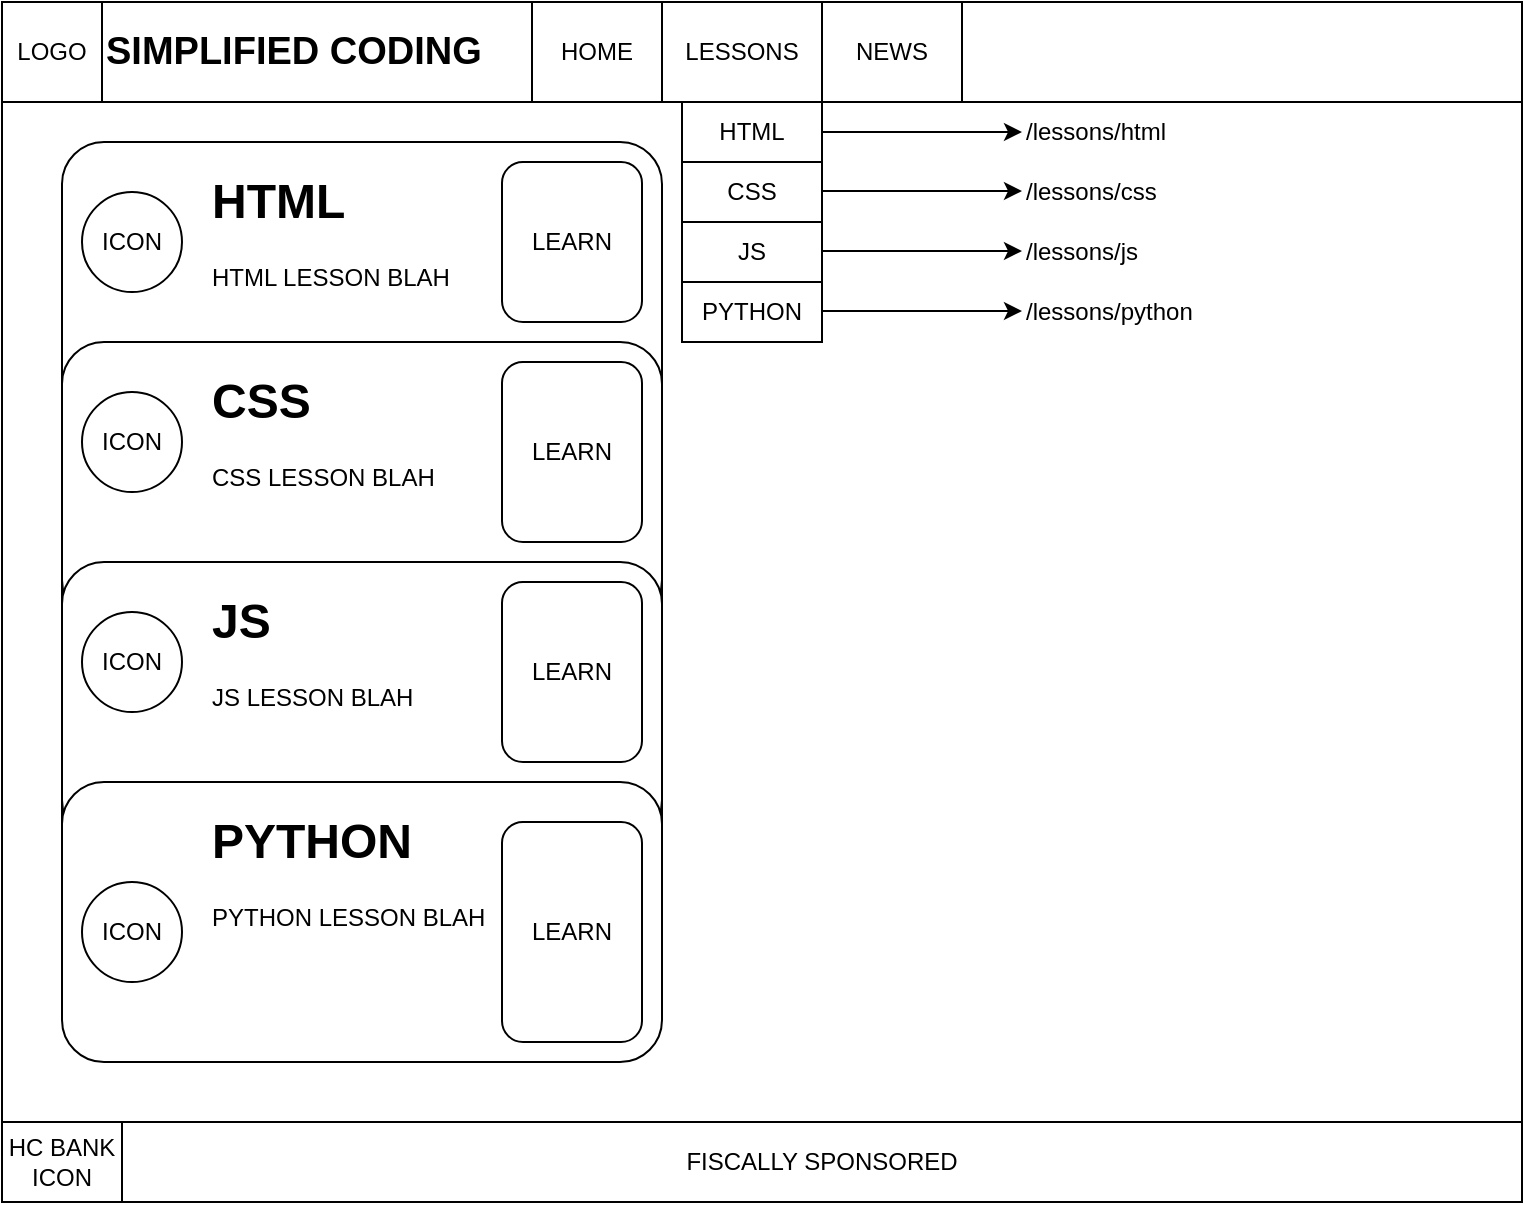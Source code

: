 <mxfile version="21.2.9" type="github" pages="2">
  <diagram name="HOME" id="puaBKDKW8mH3MfKYI-cp">
    <mxGraphModel dx="1434" dy="795" grid="1" gridSize="10" guides="1" tooltips="1" connect="1" arrows="1" fold="1" page="1" pageScale="1" pageWidth="850" pageHeight="1100" math="0" shadow="0">
      <root>
        <mxCell id="0" />
        <mxCell id="1" parent="0" />
        <mxCell id="UzJmvUB2Acbs64gVOzDV-1" value="" style="rounded=0;whiteSpace=wrap;html=1;" parent="1" vertex="1">
          <mxGeometry x="40" y="40" width="760" height="600" as="geometry" />
        </mxCell>
        <mxCell id="UzJmvUB2Acbs64gVOzDV-2" value="" style="rounded=0;whiteSpace=wrap;html=1;" parent="1" vertex="1">
          <mxGeometry x="40" y="40" width="760" height="50" as="geometry" />
        </mxCell>
        <mxCell id="UzJmvUB2Acbs64gVOzDV-3" value="LOGO" style="rounded=0;whiteSpace=wrap;html=1;" parent="1" vertex="1">
          <mxGeometry x="40" y="40" width="50" height="50" as="geometry" />
        </mxCell>
        <mxCell id="UzJmvUB2Acbs64gVOzDV-5" value="&lt;div style=&quot;font-size: 19px;&quot; align=&quot;left&quot;&gt;&lt;font style=&quot;font-size: 19px;&quot;&gt;&lt;b style=&quot;font-size: 19px;&quot;&gt;&lt;font style=&quot;font-size: 19px;&quot;&gt;SIMPLIFIED CODING&lt;/font&gt;&lt;/b&gt;&lt;/font&gt;&lt;br style=&quot;font-size: 19px;&quot;&gt;&lt;/div&gt;" style="text;html=1;strokeColor=none;fillColor=none;align=left;verticalAlign=middle;whiteSpace=wrap;rounded=0;fontFamily=Helvetica;fontSize=19;" parent="1" vertex="1">
          <mxGeometry x="90" y="40" width="190" height="50" as="geometry" />
        </mxCell>
        <mxCell id="UzJmvUB2Acbs64gVOzDV-6" value="HOME" style="rounded=0;whiteSpace=wrap;html=1;" parent="1" vertex="1">
          <mxGeometry x="305" y="40" width="65" height="50" as="geometry" />
        </mxCell>
        <mxCell id="UzJmvUB2Acbs64gVOzDV-7" value="&lt;div&gt;LESSONS&lt;/div&gt;" style="rounded=0;whiteSpace=wrap;html=1;" parent="1" vertex="1">
          <mxGeometry x="370" y="40" width="80" height="50" as="geometry" />
        </mxCell>
        <mxCell id="UzJmvUB2Acbs64gVOzDV-9" value="" style="rounded=0;whiteSpace=wrap;html=1;" parent="1" vertex="1">
          <mxGeometry x="40" y="600" width="760" height="40" as="geometry" />
        </mxCell>
        <mxCell id="RbTPaeWHita-Hw-64lMJ-1" value="HTML" style="rounded=0;whiteSpace=wrap;html=1;" parent="1" vertex="1">
          <mxGeometry x="380" y="90" width="70" height="30" as="geometry" />
        </mxCell>
        <mxCell id="RbTPaeWHita-Hw-64lMJ-2" value="CSS" style="rounded=0;whiteSpace=wrap;html=1;" parent="1" vertex="1">
          <mxGeometry x="380" y="120" width="70" height="30" as="geometry" />
        </mxCell>
        <mxCell id="RbTPaeWHita-Hw-64lMJ-4" value="PYTHON" style="rounded=0;whiteSpace=wrap;html=1;" parent="1" vertex="1">
          <mxGeometry x="380" y="180" width="70" height="30" as="geometry" />
        </mxCell>
        <mxCell id="RbTPaeWHita-Hw-64lMJ-5" value="JS" style="rounded=0;whiteSpace=wrap;html=1;" parent="1" vertex="1">
          <mxGeometry x="380" y="150" width="70" height="30" as="geometry" />
        </mxCell>
        <mxCell id="RbTPaeWHita-Hw-64lMJ-6" value="NEWS" style="rounded=0;whiteSpace=wrap;html=1;" parent="1" vertex="1">
          <mxGeometry x="450" y="40" width="70" height="50" as="geometry" />
        </mxCell>
        <mxCell id="RbTPaeWHita-Hw-64lMJ-7" value="/lessons/html" style="text;html=1;strokeColor=none;fillColor=none;align=left;verticalAlign=middle;whiteSpace=wrap;rounded=0;" parent="1" vertex="1">
          <mxGeometry x="550" y="90" width="100" height="30" as="geometry" />
        </mxCell>
        <mxCell id="RbTPaeWHita-Hw-64lMJ-8" value="/lessons/css" style="text;html=1;strokeColor=none;fillColor=none;align=left;verticalAlign=middle;whiteSpace=wrap;rounded=0;" parent="1" vertex="1">
          <mxGeometry x="550" y="120" width="100" height="30" as="geometry" />
        </mxCell>
        <mxCell id="RbTPaeWHita-Hw-64lMJ-9" value="/lessons/js" style="text;html=1;strokeColor=none;fillColor=none;align=left;verticalAlign=middle;whiteSpace=wrap;rounded=0;" parent="1" vertex="1">
          <mxGeometry x="550" y="150" width="100" height="30" as="geometry" />
        </mxCell>
        <mxCell id="RbTPaeWHita-Hw-64lMJ-10" value="/lessons/python" style="text;html=1;strokeColor=none;fillColor=none;align=left;verticalAlign=middle;whiteSpace=wrap;rounded=0;" parent="1" vertex="1">
          <mxGeometry x="550" y="180" width="100" height="30" as="geometry" />
        </mxCell>
        <mxCell id="RbTPaeWHita-Hw-64lMJ-11" value="" style="endArrow=classic;html=1;rounded=0;exitX=1;exitY=0.5;exitDx=0;exitDy=0;entryX=0;entryY=0.5;entryDx=0;entryDy=0;" parent="1" source="RbTPaeWHita-Hw-64lMJ-1" target="RbTPaeWHita-Hw-64lMJ-7" edge="1">
          <mxGeometry width="50" height="50" relative="1" as="geometry">
            <mxPoint x="420" y="330" as="sourcePoint" />
            <mxPoint x="470" y="280" as="targetPoint" />
          </mxGeometry>
        </mxCell>
        <mxCell id="RbTPaeWHita-Hw-64lMJ-12" value="" style="endArrow=classic;html=1;rounded=0;exitX=1;exitY=0.5;exitDx=0;exitDy=0;entryX=0;entryY=0.5;entryDx=0;entryDy=0;" parent="1" edge="1">
          <mxGeometry width="50" height="50" relative="1" as="geometry">
            <mxPoint x="450" y="134.5" as="sourcePoint" />
            <mxPoint x="550" y="134.5" as="targetPoint" />
          </mxGeometry>
        </mxCell>
        <mxCell id="RbTPaeWHita-Hw-64lMJ-13" value="" style="endArrow=classic;html=1;rounded=0;exitX=1;exitY=0.5;exitDx=0;exitDy=0;entryX=0;entryY=0.5;entryDx=0;entryDy=0;" parent="1" edge="1">
          <mxGeometry width="50" height="50" relative="1" as="geometry">
            <mxPoint x="450" y="164.5" as="sourcePoint" />
            <mxPoint x="550" y="164.5" as="targetPoint" />
          </mxGeometry>
        </mxCell>
        <mxCell id="RbTPaeWHita-Hw-64lMJ-14" value="" style="endArrow=classic;html=1;rounded=0;exitX=1;exitY=0.5;exitDx=0;exitDy=0;entryX=0;entryY=0.5;entryDx=0;entryDy=0;" parent="1" edge="1">
          <mxGeometry width="50" height="50" relative="1" as="geometry">
            <mxPoint x="450" y="194.5" as="sourcePoint" />
            <mxPoint x="550" y="194.5" as="targetPoint" />
          </mxGeometry>
        </mxCell>
        <mxCell id="RbTPaeWHita-Hw-64lMJ-30" value="HC BANK ICON" style="rounded=0;whiteSpace=wrap;html=1;" parent="1" vertex="1">
          <mxGeometry x="40" y="600" width="60" height="40" as="geometry" />
        </mxCell>
        <mxCell id="RbTPaeWHita-Hw-64lMJ-38" value="FISCALLY SPONSORED" style="rounded=0;whiteSpace=wrap;html=1;" parent="1" vertex="1">
          <mxGeometry x="100" y="600" width="700" height="40" as="geometry" />
        </mxCell>
        <mxCell id="RbTPaeWHita-Hw-64lMJ-39" value="" style="rounded=1;whiteSpace=wrap;html=1;" parent="1" vertex="1">
          <mxGeometry x="70" y="110" width="300" height="460" as="geometry" />
        </mxCell>
        <mxCell id="RbTPaeWHita-Hw-64lMJ-40" value="" style="rounded=1;whiteSpace=wrap;html=1;" parent="1" vertex="1">
          <mxGeometry x="70" y="110" width="300" height="140" as="geometry" />
        </mxCell>
        <mxCell id="RbTPaeWHita-Hw-64lMJ-41" value="" style="rounded=1;whiteSpace=wrap;html=1;" parent="1" vertex="1">
          <mxGeometry x="70" y="210" width="300" height="140" as="geometry" />
        </mxCell>
        <mxCell id="RbTPaeWHita-Hw-64lMJ-42" value="" style="rounded=1;whiteSpace=wrap;html=1;" parent="1" vertex="1">
          <mxGeometry x="70" y="320" width="300" height="140" as="geometry" />
        </mxCell>
        <mxCell id="RbTPaeWHita-Hw-64lMJ-43" value="" style="rounded=1;whiteSpace=wrap;html=1;" parent="1" vertex="1">
          <mxGeometry x="70" y="430" width="300" height="140" as="geometry" />
        </mxCell>
        <mxCell id="RbTPaeWHita-Hw-64lMJ-44" value="&lt;h1&gt;HTML&lt;/h1&gt;&lt;p&gt;HTML LESSON BLAH&lt;br&gt;&lt;/p&gt;" style="text;html=1;strokeColor=none;fillColor=none;spacing=5;spacingTop=-20;whiteSpace=wrap;overflow=hidden;rounded=0;" parent="1" vertex="1">
          <mxGeometry x="140" y="120" width="220" height="80" as="geometry" />
        </mxCell>
        <mxCell id="RbTPaeWHita-Hw-64lMJ-45" value="&lt;h1&gt;CSS&lt;/h1&gt;&lt;p&gt;CSS LESSON BLAH&lt;br&gt;&lt;/p&gt;" style="text;html=1;strokeColor=none;fillColor=none;spacing=5;spacingTop=-20;whiteSpace=wrap;overflow=hidden;rounded=0;" parent="1" vertex="1">
          <mxGeometry x="140" y="220" width="220" height="80" as="geometry" />
        </mxCell>
        <mxCell id="RbTPaeWHita-Hw-64lMJ-46" value="&lt;h1&gt;JS&lt;/h1&gt;&lt;p&gt;JS LESSON BLAH&lt;br&gt;&lt;/p&gt;" style="text;html=1;strokeColor=none;fillColor=none;spacing=5;spacingTop=-20;whiteSpace=wrap;overflow=hidden;rounded=0;" parent="1" vertex="1">
          <mxGeometry x="140" y="330" width="220" height="80" as="geometry" />
        </mxCell>
        <mxCell id="RbTPaeWHita-Hw-64lMJ-47" value="&lt;h1&gt;PYTHON&lt;br&gt;&lt;/h1&gt;&lt;p&gt;PYTHON LESSON BLAH&lt;br&gt;&lt;/p&gt;" style="text;html=1;strokeColor=none;fillColor=none;spacing=5;spacingTop=-20;whiteSpace=wrap;overflow=hidden;rounded=0;" parent="1" vertex="1">
          <mxGeometry x="140" y="440" width="220" height="80" as="geometry" />
        </mxCell>
        <mxCell id="RbTPaeWHita-Hw-64lMJ-48" value="LEARN" style="rounded=1;whiteSpace=wrap;html=1;" parent="1" vertex="1">
          <mxGeometry x="290" y="120" width="70" height="80" as="geometry" />
        </mxCell>
        <mxCell id="RbTPaeWHita-Hw-64lMJ-49" value="LEARN" style="rounded=1;whiteSpace=wrap;html=1;" parent="1" vertex="1">
          <mxGeometry x="290" y="220" width="70" height="90" as="geometry" />
        </mxCell>
        <mxCell id="RbTPaeWHita-Hw-64lMJ-50" value="LEARN" style="rounded=1;whiteSpace=wrap;html=1;" parent="1" vertex="1">
          <mxGeometry x="290" y="330" width="70" height="90" as="geometry" />
        </mxCell>
        <mxCell id="RbTPaeWHita-Hw-64lMJ-51" value="LEARN" style="rounded=1;whiteSpace=wrap;html=1;" parent="1" vertex="1">
          <mxGeometry x="290" y="450" width="70" height="110" as="geometry" />
        </mxCell>
        <mxCell id="RbTPaeWHita-Hw-64lMJ-52" value="ICON" style="ellipse;whiteSpace=wrap;html=1;aspect=fixed;" parent="1" vertex="1">
          <mxGeometry x="80" y="135" width="50" height="50" as="geometry" />
        </mxCell>
        <mxCell id="RbTPaeWHita-Hw-64lMJ-53" value="ICON" style="ellipse;whiteSpace=wrap;html=1;aspect=fixed;" parent="1" vertex="1">
          <mxGeometry x="80" y="235" width="50" height="50" as="geometry" />
        </mxCell>
        <mxCell id="RbTPaeWHita-Hw-64lMJ-54" value="ICON" style="ellipse;whiteSpace=wrap;html=1;aspect=fixed;" parent="1" vertex="1">
          <mxGeometry x="80" y="345" width="50" height="50" as="geometry" />
        </mxCell>
        <mxCell id="RbTPaeWHita-Hw-64lMJ-55" value="ICON" style="ellipse;whiteSpace=wrap;html=1;aspect=fixed;" parent="1" vertex="1">
          <mxGeometry x="80" y="480" width="50" height="50" as="geometry" />
        </mxCell>
      </root>
    </mxGraphModel>
  </diagram>
  <diagram id="CDVTniauSEpIivDFvnVo" name="Page-2">
    <mxGraphModel dx="2868" dy="1590" grid="1" gridSize="10" guides="1" tooltips="1" connect="1" arrows="1" fold="1" page="1" pageScale="1" pageWidth="850" pageHeight="1100" math="0" shadow="0">
      <root>
        <mxCell id="0" />
        <mxCell id="1" parent="0" />
      </root>
    </mxGraphModel>
  </diagram>
</mxfile>
